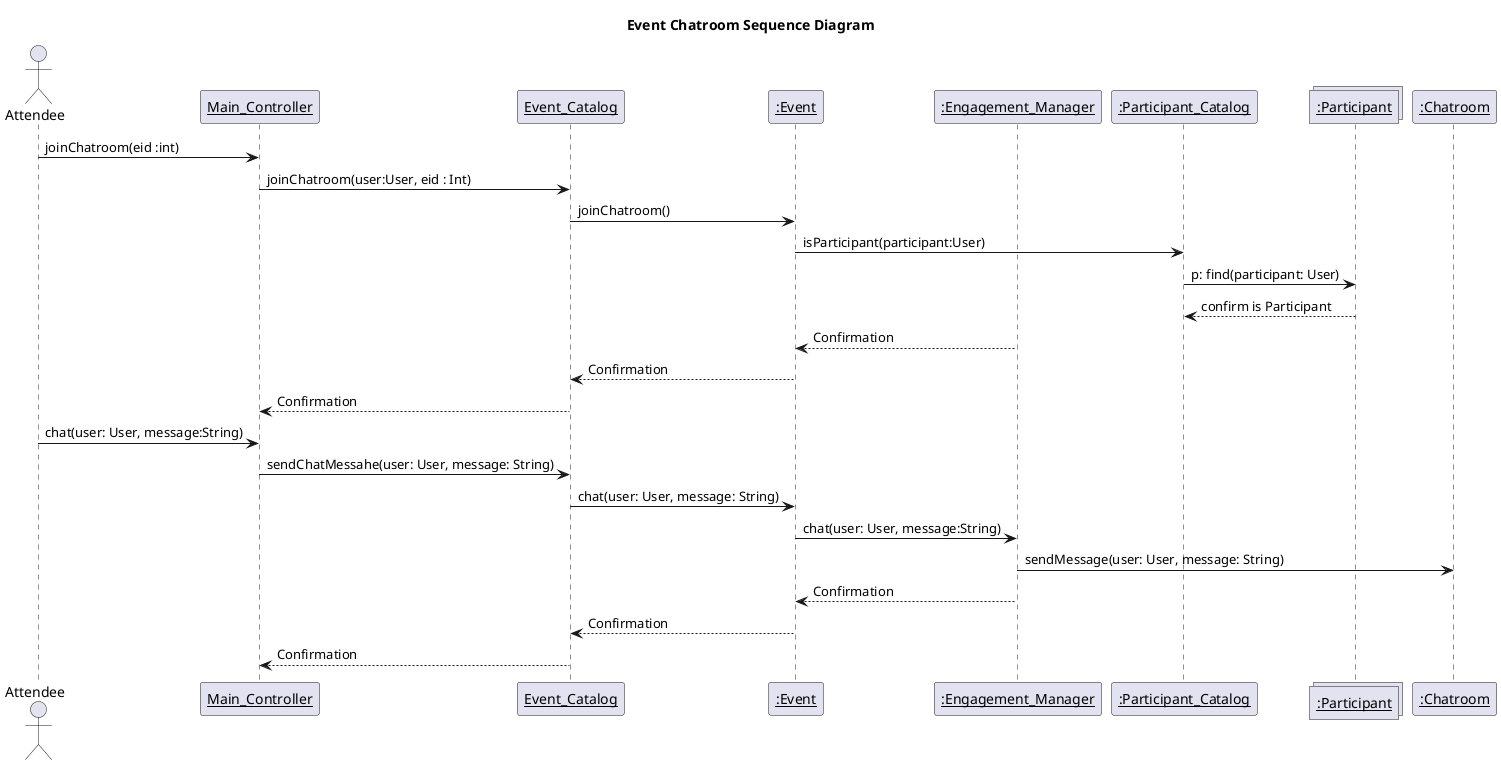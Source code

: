 @startuml
title: Event Chatroom Sequence Diagram 

actor Attendee
participant "__Main_Controller__" as main
participant "__Event_Catalog__" as eventCatalog
participant "__:Event__" as event
participant "__:Engagement_Manager__" as em
participant "__:Participant_Catalog__" as pc
collections "__:Participant__" as participant
participant "__:Chatroom__" as chatroom


note left : a Participant is an association class \n between a user and an event,but it's contained \nin participan_registry , which is an attribute of Event. \n We have to change this. \nHere I will consider a participant to be a user. 

Attendee -> main : joinChatroom(eid :int)
main -> eventCatalog : joinChatroom(user:User, eid : Int)
eventCatalog -> event : joinChatroom()
event -> pc : isParticipant(participant:User)
pc -> participant : p: find(participant: User)
participant --> pc : confirm is Participant 
em --> event : Confirmation
event--> eventCatalog : Confirmation
eventCatalog --> main : Confirmation
Attendee ->main : chat(user: User, message:String)
main -> eventCatalog: sendChatMessahe(user: User, message: String)
eventCatalog-> event : chat(user: User, message: String)
event->em: chat(user: User, message:String)
em-> chatroom : sendMessage(user: User, message: String)
em --> event : Confirmation
event--> eventCatalog : Confirmation
eventCatalog --> main : Confirmation


@enduml